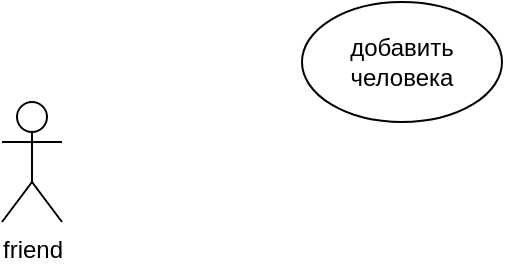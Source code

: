 <mxfile version="13.7.9" type="device"><diagram id="FMY57Hv0kaLTEuaD8Ehx" name="Page-1"><mxGraphModel dx="1102" dy="856" grid="1" gridSize="10" guides="1" tooltips="1" connect="1" arrows="1" fold="1" page="1" pageScale="1" pageWidth="827" pageHeight="1169" math="0" shadow="0"><root><mxCell id="0"/><mxCell id="1" parent="0"/><mxCell id="TMj_YXnxZTqB9fHav-Mt-1" value="friend" style="shape=umlActor;verticalLabelPosition=bottom;verticalAlign=top;html=1;outlineConnect=0;" vertex="1" parent="1"><mxGeometry x="110" y="280" width="30" height="60" as="geometry"/></mxCell><mxCell id="TMj_YXnxZTqB9fHav-Mt-2" value="добавить человека" style="ellipse;whiteSpace=wrap;html=1;" vertex="1" parent="1"><mxGeometry x="260" y="230" width="100" height="60" as="geometry"/></mxCell></root></mxGraphModel></diagram></mxfile>